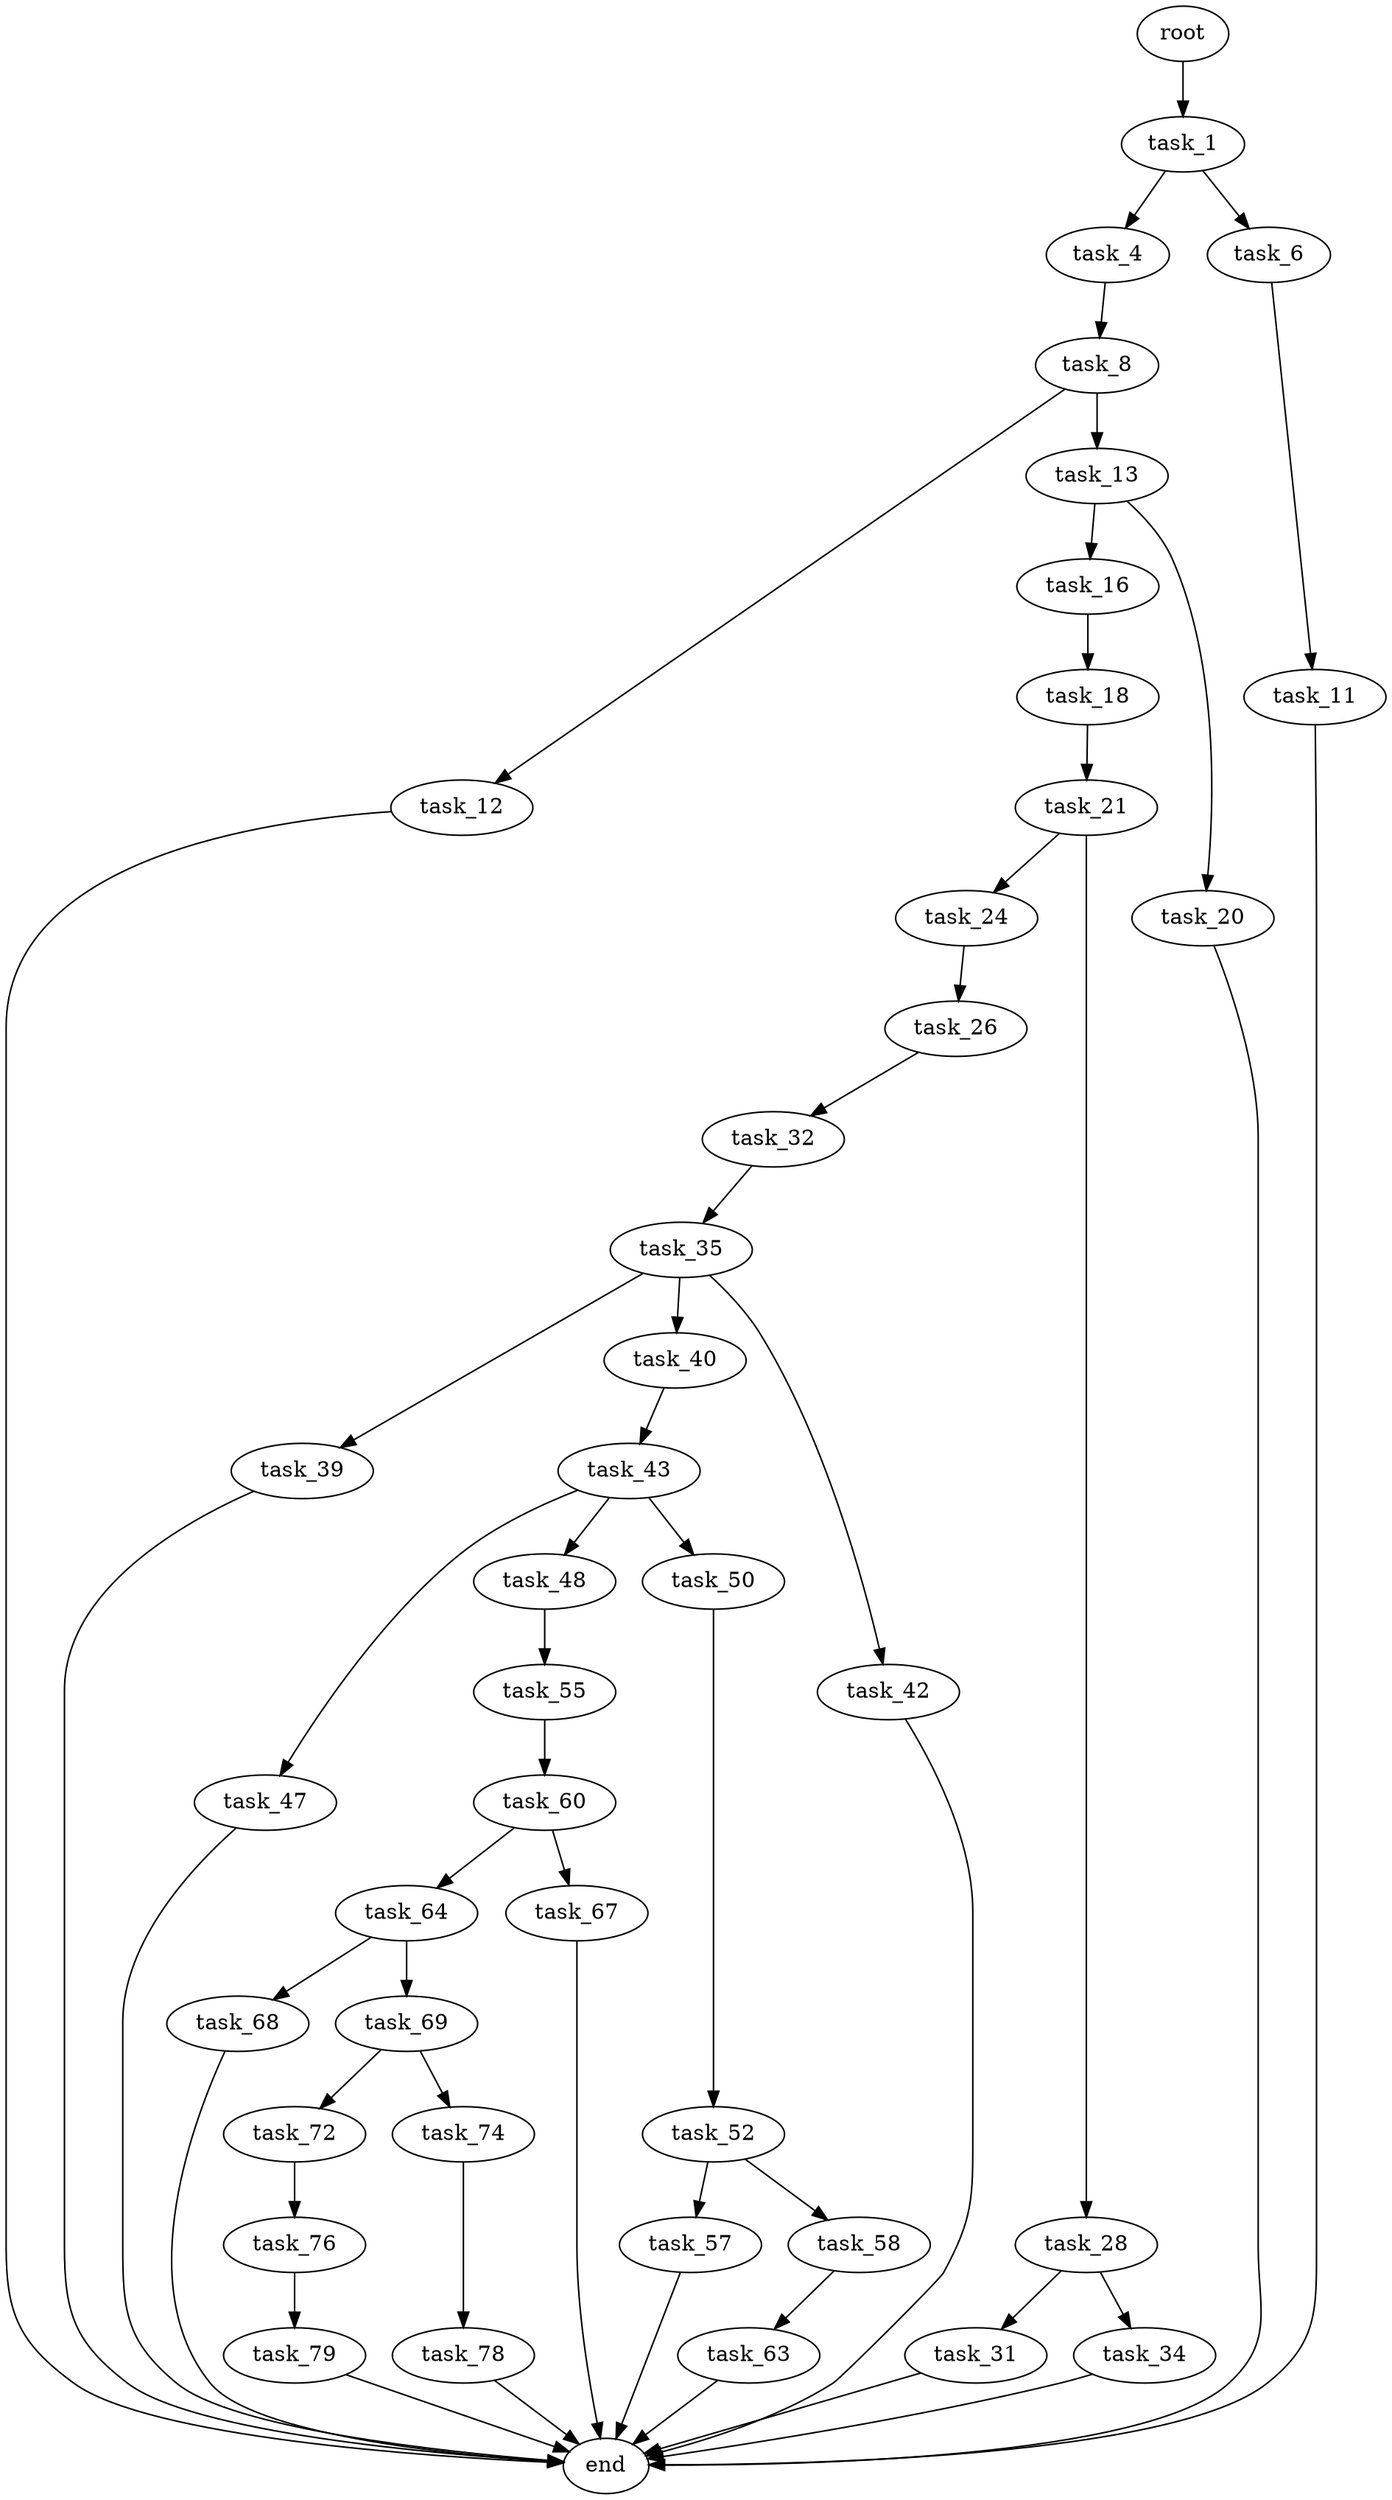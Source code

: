 digraph G {
  root [size="0.000000"];
  task_1 [size="1073741824000.000000"];
  task_4 [size="28991029248.000000"];
  task_6 [size="549755813888.000000"];
  task_8 [size="975542877675.000000"];
  task_11 [size="549755813888.000000"];
  task_12 [size="8600201977.000000"];
  task_13 [size="130719298224.000000"];
  task_16 [size="20947808790.000000"];
  task_18 [size="6575110793.000000"];
  task_20 [size="724807580.000000"];
  task_21 [size="28991029248.000000"];
  task_24 [size="9243073155.000000"];
  task_26 [size="549755813888.000000"];
  task_28 [size="8150873407.000000"];
  task_31 [size="41929272989.000000"];
  task_32 [size="3266060710.000000"];
  task_34 [size="368293445632.000000"];
  task_35 [size="8589934592.000000"];
  task_39 [size="12105843511.000000"];
  task_40 [size="1901241638.000000"];
  task_42 [size="398469026247.000000"];
  task_43 [size="782757789696.000000"];
  task_47 [size="89161839375.000000"];
  task_48 [size="660695684790.000000"];
  task_50 [size="4723516941.000000"];
  task_52 [size="4646880805.000000"];
  task_55 [size="495987778338.000000"];
  task_57 [size="368293445632.000000"];
  task_58 [size="782757789696.000000"];
  task_60 [size="518581412344.000000"];
  task_63 [size="12608684998.000000"];
  task_64 [size="43358692096.000000"];
  task_67 [size="5011779576.000000"];
  task_68 [size="301677192028.000000"];
  task_69 [size="55298100445.000000"];
  task_72 [size="3539778322.000000"];
  task_74 [size="410688858261.000000"];
  task_76 [size="15167953412.000000"];
  task_78 [size="549755813888.000000"];
  task_79 [size="9651189279.000000"];
  end [size="0.000000"];

  root -> task_1 [size="1.000000"];
  task_1 -> task_4 [size="838860800.000000"];
  task_1 -> task_6 [size="838860800.000000"];
  task_4 -> task_8 [size="75497472.000000"];
  task_6 -> task_11 [size="536870912.000000"];
  task_8 -> task_12 [size="838860800.000000"];
  task_8 -> task_13 [size="838860800.000000"];
  task_11 -> end [size="1.000000"];
  task_12 -> end [size="1.000000"];
  task_13 -> task_16 [size="134217728.000000"];
  task_13 -> task_20 [size="134217728.000000"];
  task_16 -> task_18 [size="679477248.000000"];
  task_18 -> task_21 [size="134217728.000000"];
  task_20 -> end [size="1.000000"];
  task_21 -> task_24 [size="75497472.000000"];
  task_21 -> task_28 [size="75497472.000000"];
  task_24 -> task_26 [size="536870912.000000"];
  task_26 -> task_32 [size="536870912.000000"];
  task_28 -> task_31 [size="33554432.000000"];
  task_28 -> task_34 [size="33554432.000000"];
  task_31 -> end [size="1.000000"];
  task_32 -> task_35 [size="209715200.000000"];
  task_34 -> end [size="1.000000"];
  task_35 -> task_39 [size="33554432.000000"];
  task_35 -> task_40 [size="33554432.000000"];
  task_35 -> task_42 [size="33554432.000000"];
  task_39 -> end [size="1.000000"];
  task_40 -> task_43 [size="134217728.000000"];
  task_42 -> end [size="1.000000"];
  task_43 -> task_47 [size="679477248.000000"];
  task_43 -> task_48 [size="679477248.000000"];
  task_43 -> task_50 [size="679477248.000000"];
  task_47 -> end [size="1.000000"];
  task_48 -> task_55 [size="411041792.000000"];
  task_50 -> task_52 [size="209715200.000000"];
  task_52 -> task_57 [size="75497472.000000"];
  task_52 -> task_58 [size="75497472.000000"];
  task_55 -> task_60 [size="679477248.000000"];
  task_57 -> end [size="1.000000"];
  task_58 -> task_63 [size="679477248.000000"];
  task_60 -> task_64 [size="411041792.000000"];
  task_60 -> task_67 [size="411041792.000000"];
  task_63 -> end [size="1.000000"];
  task_64 -> task_68 [size="838860800.000000"];
  task_64 -> task_69 [size="838860800.000000"];
  task_67 -> end [size="1.000000"];
  task_68 -> end [size="1.000000"];
  task_69 -> task_72 [size="75497472.000000"];
  task_69 -> task_74 [size="75497472.000000"];
  task_72 -> task_76 [size="134217728.000000"];
  task_74 -> task_78 [size="536870912.000000"];
  task_76 -> task_79 [size="679477248.000000"];
  task_78 -> end [size="1.000000"];
  task_79 -> end [size="1.000000"];
}
